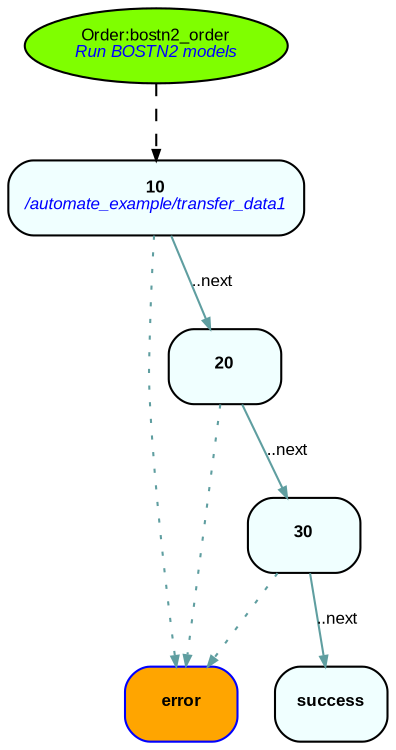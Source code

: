digraph G {
graph [
fontsize = "8"
rankdir = "TB"
ratio = "auto"
]
node   [
fillcolor = "azure"
fontname = "Arial"
fontsize = "8"
shape = "box"
style = "rounded,filled"
]
"order:bostn2_order" [
fillcolor = "chartreuse"
label = <Order:bostn2_order<br/><i><font point-size="8" color="blue" >Run&nbsp;BOSTN2&nbsp;models</font></i><br/>>
shape = "ellipse"
]
"10" [
label = <<b>10</b><br/>>
]
"30" [
label = <<b>30</b><br/>>
]
"success" [
label = <<b>success</b><br/>>
]
"error" [
color = "blue"
fillcolor = "orange"
label = <<b>error</b>>
]
"20" [
label = <<b>20</b><br/>>
]
"10" [
label = <<b>10</b><br/><i><font point-size="8" color="blue" >/automate_example/transfer_data1</font></i><br/>>
]
"order:bostn2_order" -> "10"[
arrowsize = "0.5"
color = "black"
constraint = "true"
fontname = "Arial"
fontsize = "8.0"
style = "dashed"
]
"30" -> "success"[
arrowsize = "0.5"
color = "cadetblue"
fontname = "Arial"
fontsize = "8.0"
label = "..next"
]
"30" -> "error"[
arrowsize = "0.5"
color = "cadetblue"
constraint = "true"
fontname = "Arial"
fontsize = "8.0"
style = "dotted"
]
"20" -> "30"[
arrowsize = "0.5"
color = "cadetblue"
fontname = "Arial"
fontsize = "8.0"
label = "..next"
]
"20" -> "error"[
arrowsize = "0.5"
color = "cadetblue"
constraint = "true"
fontname = "Arial"
fontsize = "8.0"
style = "dotted"
]
"10" -> "20"[
arrowsize = "0.5"
color = "cadetblue"
fontname = "Arial"
fontsize = "8.0"
label = "..next"
]
"10" -> "error"[
arrowsize = "0.5"
color = "cadetblue"
constraint = "true"
fontname = "Arial"
fontsize = "8.0"
style = "dotted"
]
}
